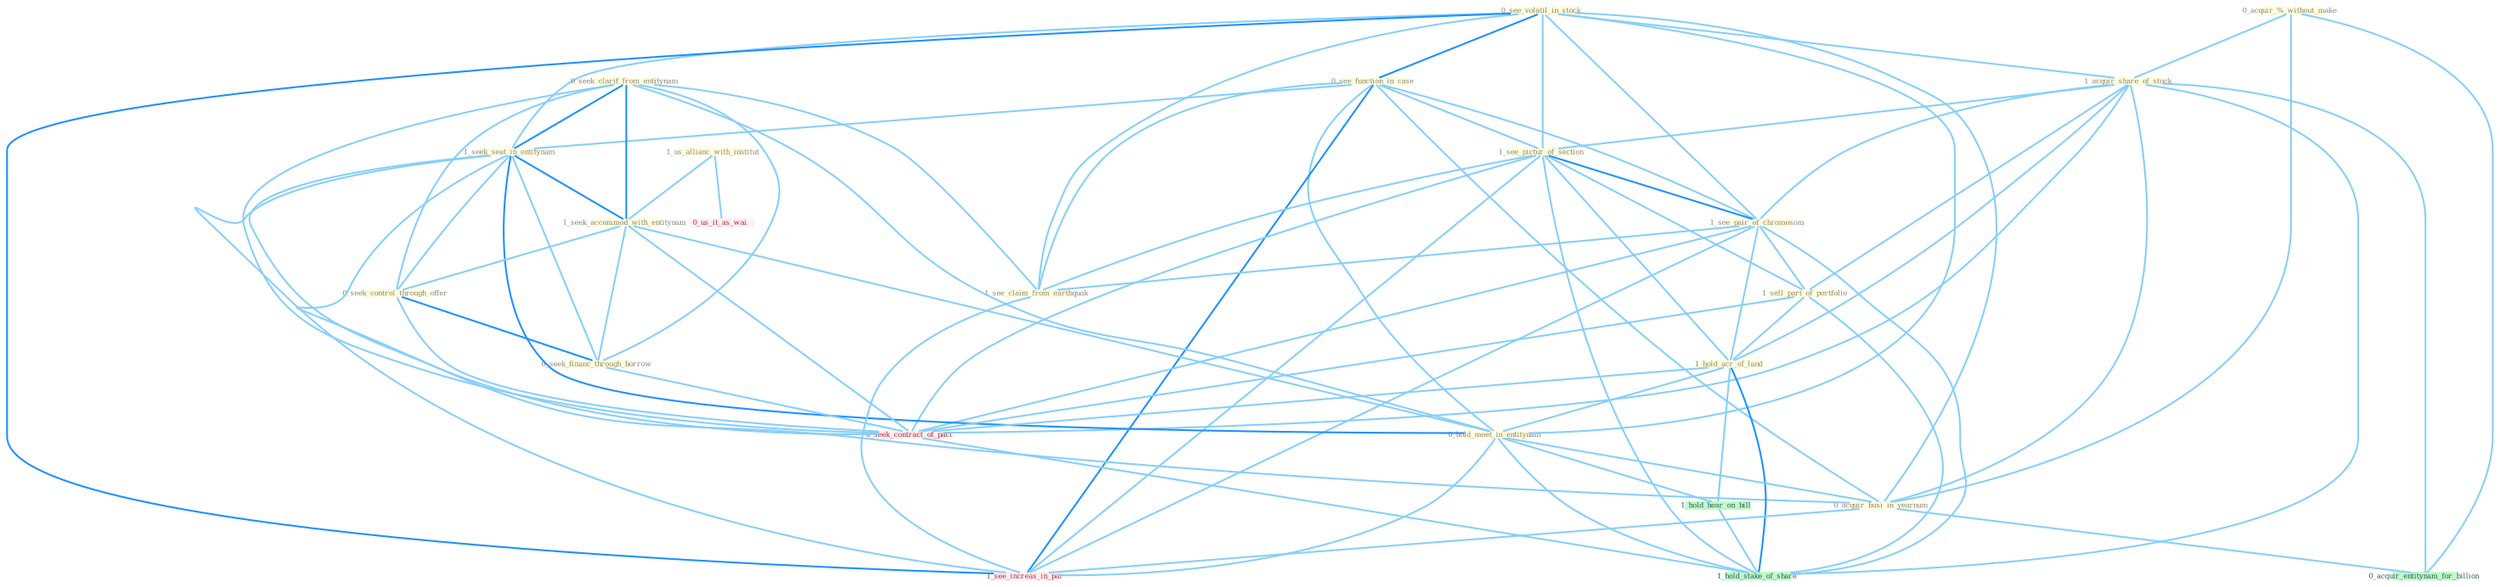 Graph G{ 
    node
    [shape=polygon,style=filled,width=.5,height=.06,color="#BDFCC9",fixedsize=true,fontsize=4,
    fontcolor="#2f4f4f"];
    {node
    [color="#ffffe0", fontcolor="#8b7d6b"] "0_see_volatil_in_stock " "0_see_function_in_case " "0_acquir_%_without_make " "1_acquir_share_of_stock " "1_see_pictur_of_section " "0_seek_clarif_from_entitynam " "1_see_pair_of_chromosom " "1_seek_seat_in_entitynam " "1_sell_part_of_portfolio " "1_hold_acr_of_land " "1_us_allianc_with_institut " "1_seek_accommod_with_entitynam " "0_seek_control_through_offer " "0_hold_meet_in_entitynam " "0_seek_financ_through_borrow " "0_acquir_busi_in_yearnum " "1_see_claim_from_earthquak "}
{node [color="#fff0f5", fontcolor="#b22222"] "0_seek_contract_of_pact " "0_us_it_as_wai " "1_see_increas_in_pai "}
edge [color="#B0E2FF"];

	"0_see_volatil_in_stock " -- "0_see_function_in_case " [w="2", color="#1e90ff" , len=0.8];
	"0_see_volatil_in_stock " -- "1_acquir_share_of_stock " [w="1", color="#87cefa" ];
	"0_see_volatil_in_stock " -- "1_see_pictur_of_section " [w="1", color="#87cefa" ];
	"0_see_volatil_in_stock " -- "1_see_pair_of_chromosom " [w="1", color="#87cefa" ];
	"0_see_volatil_in_stock " -- "1_seek_seat_in_entitynam " [w="1", color="#87cefa" ];
	"0_see_volatil_in_stock " -- "0_hold_meet_in_entitynam " [w="1", color="#87cefa" ];
	"0_see_volatil_in_stock " -- "0_acquir_busi_in_yearnum " [w="1", color="#87cefa" ];
	"0_see_volatil_in_stock " -- "1_see_claim_from_earthquak " [w="1", color="#87cefa" ];
	"0_see_volatil_in_stock " -- "1_see_increas_in_pai " [w="2", color="#1e90ff" , len=0.8];
	"0_see_function_in_case " -- "1_see_pictur_of_section " [w="1", color="#87cefa" ];
	"0_see_function_in_case " -- "1_see_pair_of_chromosom " [w="1", color="#87cefa" ];
	"0_see_function_in_case " -- "1_seek_seat_in_entitynam " [w="1", color="#87cefa" ];
	"0_see_function_in_case " -- "0_hold_meet_in_entitynam " [w="1", color="#87cefa" ];
	"0_see_function_in_case " -- "0_acquir_busi_in_yearnum " [w="1", color="#87cefa" ];
	"0_see_function_in_case " -- "1_see_claim_from_earthquak " [w="1", color="#87cefa" ];
	"0_see_function_in_case " -- "1_see_increas_in_pai " [w="2", color="#1e90ff" , len=0.8];
	"0_acquir_%_without_make " -- "1_acquir_share_of_stock " [w="1", color="#87cefa" ];
	"0_acquir_%_without_make " -- "0_acquir_busi_in_yearnum " [w="1", color="#87cefa" ];
	"0_acquir_%_without_make " -- "0_acquir_entitynam_for_billion " [w="1", color="#87cefa" ];
	"1_acquir_share_of_stock " -- "1_see_pictur_of_section " [w="1", color="#87cefa" ];
	"1_acquir_share_of_stock " -- "1_see_pair_of_chromosom " [w="1", color="#87cefa" ];
	"1_acquir_share_of_stock " -- "1_sell_part_of_portfolio " [w="1", color="#87cefa" ];
	"1_acquir_share_of_stock " -- "1_hold_acr_of_land " [w="1", color="#87cefa" ];
	"1_acquir_share_of_stock " -- "0_acquir_busi_in_yearnum " [w="1", color="#87cefa" ];
	"1_acquir_share_of_stock " -- "0_seek_contract_of_pact " [w="1", color="#87cefa" ];
	"1_acquir_share_of_stock " -- "0_acquir_entitynam_for_billion " [w="1", color="#87cefa" ];
	"1_acquir_share_of_stock " -- "1_hold_stake_of_share " [w="1", color="#87cefa" ];
	"1_see_pictur_of_section " -- "1_see_pair_of_chromosom " [w="2", color="#1e90ff" , len=0.8];
	"1_see_pictur_of_section " -- "1_sell_part_of_portfolio " [w="1", color="#87cefa" ];
	"1_see_pictur_of_section " -- "1_hold_acr_of_land " [w="1", color="#87cefa" ];
	"1_see_pictur_of_section " -- "1_see_claim_from_earthquak " [w="1", color="#87cefa" ];
	"1_see_pictur_of_section " -- "0_seek_contract_of_pact " [w="1", color="#87cefa" ];
	"1_see_pictur_of_section " -- "1_see_increas_in_pai " [w="1", color="#87cefa" ];
	"1_see_pictur_of_section " -- "1_hold_stake_of_share " [w="1", color="#87cefa" ];
	"0_seek_clarif_from_entitynam " -- "1_seek_seat_in_entitynam " [w="2", color="#1e90ff" , len=0.8];
	"0_seek_clarif_from_entitynam " -- "1_seek_accommod_with_entitynam " [w="2", color="#1e90ff" , len=0.8];
	"0_seek_clarif_from_entitynam " -- "0_seek_control_through_offer " [w="1", color="#87cefa" ];
	"0_seek_clarif_from_entitynam " -- "0_hold_meet_in_entitynam " [w="1", color="#87cefa" ];
	"0_seek_clarif_from_entitynam " -- "0_seek_financ_through_borrow " [w="1", color="#87cefa" ];
	"0_seek_clarif_from_entitynam " -- "1_see_claim_from_earthquak " [w="1", color="#87cefa" ];
	"0_seek_clarif_from_entitynam " -- "0_seek_contract_of_pact " [w="1", color="#87cefa" ];
	"1_see_pair_of_chromosom " -- "1_sell_part_of_portfolio " [w="1", color="#87cefa" ];
	"1_see_pair_of_chromosom " -- "1_hold_acr_of_land " [w="1", color="#87cefa" ];
	"1_see_pair_of_chromosom " -- "1_see_claim_from_earthquak " [w="1", color="#87cefa" ];
	"1_see_pair_of_chromosom " -- "0_seek_contract_of_pact " [w="1", color="#87cefa" ];
	"1_see_pair_of_chromosom " -- "1_see_increas_in_pai " [w="1", color="#87cefa" ];
	"1_see_pair_of_chromosom " -- "1_hold_stake_of_share " [w="1", color="#87cefa" ];
	"1_seek_seat_in_entitynam " -- "1_seek_accommod_with_entitynam " [w="2", color="#1e90ff" , len=0.8];
	"1_seek_seat_in_entitynam " -- "0_seek_control_through_offer " [w="1", color="#87cefa" ];
	"1_seek_seat_in_entitynam " -- "0_hold_meet_in_entitynam " [w="2", color="#1e90ff" , len=0.8];
	"1_seek_seat_in_entitynam " -- "0_seek_financ_through_borrow " [w="1", color="#87cefa" ];
	"1_seek_seat_in_entitynam " -- "0_acquir_busi_in_yearnum " [w="1", color="#87cefa" ];
	"1_seek_seat_in_entitynam " -- "0_seek_contract_of_pact " [w="1", color="#87cefa" ];
	"1_seek_seat_in_entitynam " -- "1_see_increas_in_pai " [w="1", color="#87cefa" ];
	"1_sell_part_of_portfolio " -- "1_hold_acr_of_land " [w="1", color="#87cefa" ];
	"1_sell_part_of_portfolio " -- "0_seek_contract_of_pact " [w="1", color="#87cefa" ];
	"1_sell_part_of_portfolio " -- "1_hold_stake_of_share " [w="1", color="#87cefa" ];
	"1_hold_acr_of_land " -- "0_hold_meet_in_entitynam " [w="1", color="#87cefa" ];
	"1_hold_acr_of_land " -- "0_seek_contract_of_pact " [w="1", color="#87cefa" ];
	"1_hold_acr_of_land " -- "1_hold_hear_on_bill " [w="1", color="#87cefa" ];
	"1_hold_acr_of_land " -- "1_hold_stake_of_share " [w="2", color="#1e90ff" , len=0.8];
	"1_us_allianc_with_institut " -- "1_seek_accommod_with_entitynam " [w="1", color="#87cefa" ];
	"1_us_allianc_with_institut " -- "0_us_it_as_wai " [w="1", color="#87cefa" ];
	"1_seek_accommod_with_entitynam " -- "0_seek_control_through_offer " [w="1", color="#87cefa" ];
	"1_seek_accommod_with_entitynam " -- "0_hold_meet_in_entitynam " [w="1", color="#87cefa" ];
	"1_seek_accommod_with_entitynam " -- "0_seek_financ_through_borrow " [w="1", color="#87cefa" ];
	"1_seek_accommod_with_entitynam " -- "0_seek_contract_of_pact " [w="1", color="#87cefa" ];
	"0_seek_control_through_offer " -- "0_seek_financ_through_borrow " [w="2", color="#1e90ff" , len=0.8];
	"0_seek_control_through_offer " -- "0_seek_contract_of_pact " [w="1", color="#87cefa" ];
	"0_hold_meet_in_entitynam " -- "0_acquir_busi_in_yearnum " [w="1", color="#87cefa" ];
	"0_hold_meet_in_entitynam " -- "1_see_increas_in_pai " [w="1", color="#87cefa" ];
	"0_hold_meet_in_entitynam " -- "1_hold_hear_on_bill " [w="1", color="#87cefa" ];
	"0_hold_meet_in_entitynam " -- "1_hold_stake_of_share " [w="1", color="#87cefa" ];
	"0_seek_financ_through_borrow " -- "0_seek_contract_of_pact " [w="1", color="#87cefa" ];
	"0_acquir_busi_in_yearnum " -- "0_acquir_entitynam_for_billion " [w="1", color="#87cefa" ];
	"0_acquir_busi_in_yearnum " -- "1_see_increas_in_pai " [w="1", color="#87cefa" ];
	"1_see_claim_from_earthquak " -- "1_see_increas_in_pai " [w="1", color="#87cefa" ];
	"0_seek_contract_of_pact " -- "1_hold_stake_of_share " [w="1", color="#87cefa" ];
	"1_hold_hear_on_bill " -- "1_hold_stake_of_share " [w="1", color="#87cefa" ];
}
